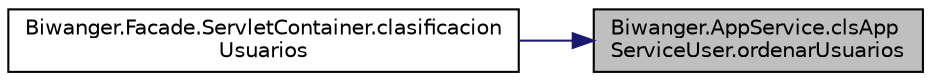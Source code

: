 digraph "Biwanger.AppService.clsAppServiceUser.ordenarUsuarios"
{
 // LATEX_PDF_SIZE
  edge [fontname="Helvetica",fontsize="10",labelfontname="Helvetica",labelfontsize="10"];
  node [fontname="Helvetica",fontsize="10",shape=record];
  rankdir="RL";
  Node1 [label="Biwanger.AppService.clsApp\lServiceUser.ordenarUsuarios",height=0.2,width=0.4,color="black", fillcolor="grey75", style="filled", fontcolor="black",tooltip=" "];
  Node1 -> Node2 [dir="back",color="midnightblue",fontsize="10",style="solid",fontname="Helvetica"];
  Node2 [label="Biwanger.Facade.ServletContainer.clasificacion\lUsuarios",height=0.2,width=0.4,color="black", fillcolor="white", style="filled",URL="$class_biwanger_1_1_facade_1_1_servlet_container.html#a98a9d2c39fdc3f202df959454115d410",tooltip=" "];
}
